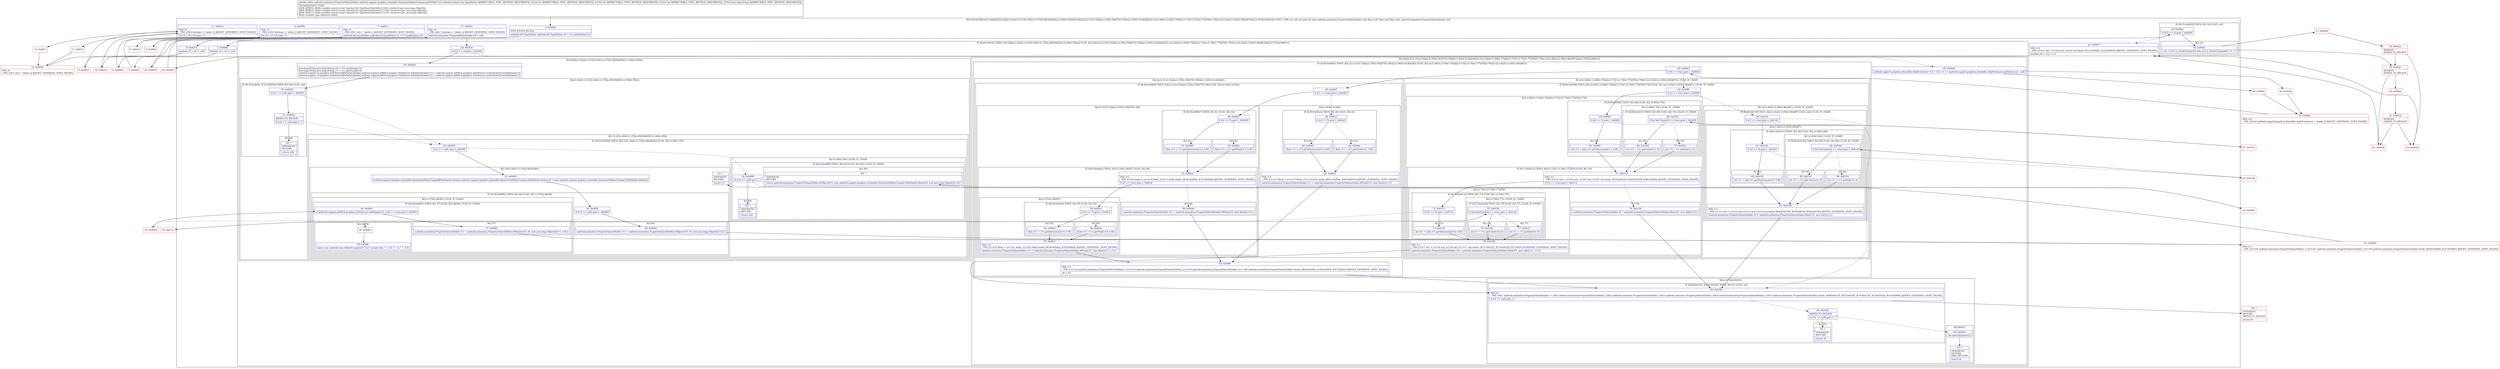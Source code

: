 digraph "CFG forandroid.support.graphics.drawable.AnimatorInflaterCompat.getPVH(Landroid\/content\/res\/TypedArray;IIILjava\/lang\/String;)Landroid\/animation\/PropertyValuesHolder;" {
subgraph cluster_Region_1414233797 {
label = "R(10:0|1|4|7|8|11|(1:16)|24|27|(2:29|(2:(1:92)|(1:(3:33|(1:40)(1:(1:37)(2:38|39))|93)(1:(1:94)(1:95)))))(3:44|(2:(2:(1:51)(1:52)|(2:(1:55)(1:56)|57)(1:58))(2:(1:60)(1:61)|62)|63)(1:(2:(1:66)(1:(1:69)(1:70))|(2:(1:73)(1:(1:76)(1:77))|78)(1:79))(1:(2:(1:82)(1:(1:85)(1:86))|87)))|(2:(1:97)|(2:90|91)))) | DECL_VAR: int null, int null, int null, android.animation.PropertyValuesHolder null, float null, float null, float null, android.animation.PropertyValuesHolder null\l";
node [shape=record,color=blue];
Node_0 [shape=record,label="{0\:\ 0x0000|MTH_ENTER_BLOCK\l|android.util.TypedValue android.util.TypedValue r0 = r11.peekValue(r13)\l}"];
Node_1 [shape=record,label="{1\:\ 0x0006|boolean r3 = r0 != null\l}"];
Node_4 [shape=record,label="{4\:\ 0x000b|PHI: r3 \l  PHI: (r3v0 boolean) =  binds: [] A[DONT_GENERATE, DONT_INLINE]\l|int r0 = r3 ? r0.type : 0\l}"];
Node_7 [shape=record,label="{7\:\ 0x0011|PHI: r0 \l  PHI: (r0v1 int) =  binds: [] A[DONT_GENERATE, DONT_INLINE]\l|android.util.TypedValue android.util.TypedValue r4 = r11.peekValue(r14)\l}"];
Node_8 [shape=record,label="{8\:\ 0x0015|boolean r5 = r4 != null\l}"];
Node_11 [shape=record,label="{11\:\ 0x001a|PHI: r5 \l  PHI: (r5v0 boolean) =  binds: [] A[DONT_GENERATE, DONT_INLINE]\l|int r4 = r5 ? r4.type : 0\l}"];
subgraph cluster_IfRegion_1766889358 {
label = "IF [B:15:0x0022] THEN: R(1:16) ELSE: null";
node [shape=record,color=blue];
Node_15 [shape=record,label="{15\:\ 0x0022|if (r12 == 4) goto L_0x0024\l}"];
subgraph cluster_Region_173157731 {
label = "R(1:16)";
node [shape=record,color=blue];
Node_16 [shape=record,label="{16\:\ 0x0024|r12 = ((!r3 \|\| !isColorType(r0)) && (!r5 \|\| !isColorType(r4))) ? 0 : 3\l}"];
}
}
Node_24 [shape=record,label="{24\:\ 0x0037|PHI: r12 \l  PHI: (r12v1 int) = (r12v0 int), (r12v9 int) binds: [B:15:0x0022, B:23:0x0036] A[DONT_GENERATE, DONT_INLINE]\l|boolean r6 = r12 == 0\l}"];
Node_27 [shape=record,label="{27\:\ 0x003c|PHI: r6 \l  PHI: (r6v1 boolean) =  binds: [] A[DONT_GENERATE, DONT_INLINE]\l|android.animation.PropertyValuesHolder r8 = null\l}"];
subgraph cluster_IfRegion_2043806847 {
label = "IF [B:28:0x003e] THEN: R(2:29|(2:(1:92)|(1:(3:33|(1:40)(1:(1:37)(2:38|39))|93)(1:(1:94)(1:95))))) ELSE: R(3:44|(2:(2:(1:51)(1:52)|(2:(1:55)(1:56)|57)(1:58))(2:(1:60)(1:61)|62)|63)(1:(2:(1:66)(1:(1:69)(1:70))|(2:(1:73)(1:(1:76)(1:77))|78)(1:79))(1:(2:(1:82)(1:(1:85)(1:86))|87)))|(2:(1:97)|(2:90|91)))";
node [shape=record,color=blue];
Node_28 [shape=record,label="{28\:\ 0x003e|if (r12 == 2) goto L_0x0040\l}"];
subgraph cluster_Region_668948158 {
label = "R(2:29|(2:(1:92)|(1:(3:33|(1:40)(1:(1:37)(2:38|39))|93)(1:(1:94)(1:95)))))";
node [shape=record,color=blue];
Node_29 [shape=record,label="{29\:\ 0x0040|java.lang.String java.lang.String r12 = r11.getString(r13)\ljava.lang.String java.lang.String r11 = r11.getString(r14)\landroid.support.v4.graphics.PathParser$PathDataNode[] android.support.p000v4.graphics.PathParser.PathDataNode[] r13 = android.support.p000v4.graphics.PathParser.createNodesFromPathData(r12)\landroid.support.v4.graphics.PathParser$PathDataNode[] android.support.p000v4.graphics.PathParser.PathDataNode[] r14 = android.support.p000v4.graphics.PathParser.createNodesFromPathData(r11)\l}"];
subgraph cluster_Region_1989998520 {
label = "R(2:(1:92)|(1:(3:33|(1:40)(1:(1:37)(2:38|39))|93)(1:(1:94)(1:95))))";
node [shape=record,color=blue];
subgraph cluster_IfRegion_2043406833 {
label = "IF [B:30:0x0050, B:31:0x0052] THEN: R(1:92) ELSE: null";
node [shape=record,color=blue];
Node_30 [shape=record,label="{30\:\ 0x0050|if (r13 == null) goto L_0x0052\l}"];
Node_31 [shape=record,label="{31\:\ 0x0052|ADDED_TO_REGION\l|if (r14 == null) goto L_?\l}"];
subgraph cluster_Region_1507279638 {
label = "R(1:92)";
node [shape=record,color=blue];
Node_92 [shape=record,label="{92\:\ ?|SYNTHETIC\lRETURN\l|return null\l}"];
}
}
subgraph cluster_Region_886457157 {
label = "R(1:(3:33|(1:40)(1:(1:37)(2:38|39))|93)(1:(1:94)(1:95)))";
node [shape=record,color=blue];
subgraph cluster_IfRegion_606990283 {
label = "IF [B:32:0x0054] THEN: R(3:33|(1:40)(1:(1:37)(2:38|39))|93) ELSE: R(1:(1:94)(1:95))";
node [shape=record,color=blue];
Node_32 [shape=record,label="{32\:\ 0x0054|if (r13 != null) goto L_0x0056\l}"];
subgraph cluster_Region_2065674709 {
label = "R(3:33|(1:40)(1:(1:37)(2:38|39))|93)";
node [shape=record,color=blue];
Node_33 [shape=record,label="{33\:\ 0x0056|android.support.graphics.drawable.AnimatorInflaterCompat$PathDataEvaluator android.support.graphics.drawable.AnimatorInflaterCompat.PathDataEvaluator r0 = new android.support.graphics.drawable.AnimatorInflaterCompat.PathDataEvaluator()\l}"];
subgraph cluster_IfRegion_1646787406 {
label = "IF [B:34:0x005b] THEN: R(1:40) ELSE: R(1:(1:37)(2:38|39))";
node [shape=record,color=blue];
Node_34 [shape=record,label="{34\:\ 0x005b|if (r14 == null) goto L_0x008d\l}"];
subgraph cluster_Region_2040145750 {
label = "R(1:40)";
node [shape=record,color=blue];
Node_40 [shape=record,label="{40\:\ 0x008d|android.animation.PropertyValuesHolder r11 = android.animation.PropertyValuesHolder.ofObject(r15, r0, new java.lang.Object[]\{r13\})\l}"];
}
subgraph cluster_Region_1565415516 {
label = "R(1:(1:37)(2:38|39)) | ELSE_IF_CHAIN\l";
node [shape=record,color=blue];
subgraph cluster_IfRegion_253619814 {
label = "IF [B:36:0x0061] THEN: R(1:37) ELSE: R(2:38|39) | ELSE_IF_CHAIN\l";
node [shape=record,color=blue];
Node_36 [shape=record,label="{36\:\ 0x0061|if (android.support.p000v4.graphics.PathParser.canMorph(r13, r14) == true) goto L_0x0063\l}"];
subgraph cluster_Region_691997205 {
label = "R(1:37)";
node [shape=record,color=blue];
Node_37 [shape=record,label="{37\:\ 0x0063|android.animation.PropertyValuesHolder r11 = android.animation.PropertyValuesHolder.ofObject(r15, r0, new java.lang.Object[]\{r13, r14\})\l}"];
}
subgraph cluster_Region_307005348 {
label = "R(2:38|39)";
node [shape=record,color=blue];
Node_38 [shape=record,label="{38\:\ 0x006e}"];
Node_39 [shape=record,label="{39\:\ 0x008c|throw new android.view.InflateException(\" Can't morph from \" + r12 + \" to \" + r11)\l}"];
}
}
}
}
Node_93 [shape=record,label="{93\:\ ?|SYNTHETIC\lRETURN\l|return r11\l}"];
}
subgraph cluster_Region_1291736442 {
label = "R(1:(1:94)(1:95)) | ELSE_IF_CHAIN\l";
node [shape=record,color=blue];
subgraph cluster_IfRegion_1253036235 {
label = "IF [B:42:0x0098] THEN: R(1:94) ELSE: R(1:95) | ELSE_IF_CHAIN\l";
node [shape=record,color=blue];
Node_42 [shape=record,label="{42\:\ 0x0098|if (r14 == null) goto L_?\l}"];
subgraph cluster_Region_802316288 {
label = "R(1:94)";
node [shape=record,color=blue];
Node_94 [shape=record,label="{94\:\ ?|SYNTHETIC\lRETURN\l|return null\l}"];
}
subgraph cluster_Region_706836774 {
label = "R(1:95)";
node [shape=record,color=blue];
Node_95 [shape=record,label="{95\:\ ?|SYNTHETIC\lRETURN\l|return android.animation.PropertyValuesHolder.ofObject(r15, new android.support.graphics.drawable.AnimatorInflaterCompat.PathDataEvaluator(), new java.lang.Object[]\{r14\})\l}"];
}
}
}
}
}
}
}
subgraph cluster_Region_513732417 {
label = "R(3:44|(2:(2:(1:51)(1:52)|(2:(1:55)(1:56)|57)(1:58))(2:(1:60)(1:61)|62)|63)(1:(2:(1:66)(1:(1:69)(1:70))|(2:(1:73)(1:(1:76)(1:77))|78)(1:79))(1:(2:(1:82)(1:(1:85)(1:86))|87)))|(2:(1:97)|(2:90|91)))";
node [shape=record,color=blue];
Node_44 [shape=record,label="{44\:\ 0x00a9|android.support.graphics.drawable.ArgbEvaluator r12 = r12 == 3 ? android.support.graphics.drawable.ArgbEvaluator.getInstance() : null\l}"];
subgraph cluster_IfRegion_1408458841 {
label = "IF [B:48:0x00b3] THEN: R(2:(2:(1:51)(1:52)|(2:(1:55)(1:56)|57)(1:58))(2:(1:60)(1:61)|62)|63) ELSE: R(1:(2:(1:66)(1:(1:69)(1:70))|(2:(1:73)(1:(1:76)(1:77))|78)(1:79))(1:(2:(1:82)(1:(1:85)(1:86))|87)))";
node [shape=record,color=blue];
Node_48 [shape=record,label="{48\:\ 0x00b3|if (r6 == true) goto L_0x00b5\l}"];
subgraph cluster_Region_1329266649 {
label = "R(2:(2:(1:51)(1:52)|(2:(1:55)(1:56)|57)(1:58))(2:(1:60)(1:61)|62)|63)";
node [shape=record,color=blue];
subgraph cluster_IfRegion_4868584 {
label = "IF [B:49:0x00b5] THEN: R(2:(1:51)(1:52)|(2:(1:55)(1:56)|57)(1:58)) ELSE: R(2:(1:60)(1:61)|62)";
node [shape=record,color=blue];
Node_49 [shape=record,label="{49\:\ 0x00b5|if (r3 == true) goto L_0x00b7\l}"];
subgraph cluster_Region_689492692 {
label = "R(2:(1:51)(1:52)|(2:(1:55)(1:56)|57)(1:58))";
node [shape=record,color=blue];
subgraph cluster_IfRegion_1622052258 {
label = "IF [B:50:0x00b7] THEN: R(1:51) ELSE: R(1:52)";
node [shape=record,color=blue];
Node_50 [shape=record,label="{50\:\ 0x00b7|if (r0 == 5) goto L_0x00b9\l}"];
subgraph cluster_Region_1178493714 {
label = "R(1:51)";
node [shape=record,color=blue];
Node_51 [shape=record,label="{51\:\ 0x00b9|float r13 = r11.getDimension(r13, 0.0f)\l}"];
}
subgraph cluster_Region_12942177 {
label = "R(1:52)";
node [shape=record,color=blue];
Node_52 [shape=record,label="{52\:\ 0x00be|float r13 = r11.getFloat(r13, 0.0f)\l}"];
}
}
subgraph cluster_IfRegion_630563427 {
label = "IF [B:53:0x00c2] THEN: R(2:(1:55)(1:56)|57) ELSE: R(1:58)";
node [shape=record,color=blue];
Node_53 [shape=record,label="{53\:\ 0x00c2|PHI: r13 \l  PHI: (r13v9 float) = (r13v10 float), (r13v11 float) binds: [B:52:0x00be, B:51:0x00b9] A[DONT_GENERATE, DONT_INLINE]\l|if (r5 == true) goto L_0x00c4\l}"];
subgraph cluster_Region_2014823774 {
label = "R(2:(1:55)(1:56)|57)";
node [shape=record,color=blue];
subgraph cluster_IfRegion_1541616402 {
label = "IF [B:54:0x00c4] THEN: R(1:55) ELSE: R(1:56)";
node [shape=record,color=blue];
Node_54 [shape=record,label="{54\:\ 0x00c4|if (r4 == 5) goto L_0x00c6\l}"];
subgraph cluster_Region_208284193 {
label = "R(1:55)";
node [shape=record,color=blue];
Node_55 [shape=record,label="{55\:\ 0x00c6|float r11 = r11.getDimension(r14, 0.0f)\l}"];
}
subgraph cluster_Region_745074828 {
label = "R(1:56)";
node [shape=record,color=blue];
Node_56 [shape=record,label="{56\:\ 0x00cb|float r11 = r11.getFloat(r14, 0.0f)\l}"];
}
}
Node_57 [shape=record,label="{57\:\ 0x00cf|PHI: r11 \l  PHI: (r11v19 float) = (r11v21 float), (r11v22 float) binds: [B:56:0x00cb, B:55:0x00c6] A[DONT_GENERATE, DONT_INLINE]\l|android.animation.PropertyValuesHolder r11 = android.animation.PropertyValuesHolder.ofFloat(r15, new float[]\{r13, r11\})\l}"];
}
subgraph cluster_Region_1475767270 {
label = "R(1:58)";
node [shape=record,color=blue];
Node_58 [shape=record,label="{58\:\ 0x00da|android.animation.PropertyValuesHolder r11 = android.animation.PropertyValuesHolder.ofFloat(r15, new float[]\{r13\})\l}"];
}
}
}
subgraph cluster_Region_847565664 {
label = "R(2:(1:60)(1:61)|62)";
node [shape=record,color=blue];
subgraph cluster_IfRegion_1408046263 {
label = "IF [B:59:0x00e3] THEN: R(1:60) ELSE: R(1:61)";
node [shape=record,color=blue];
Node_59 [shape=record,label="{59\:\ 0x00e3|if (r4 == 5) goto L_0x00e5\l}"];
subgraph cluster_Region_1678284125 {
label = "R(1:60)";
node [shape=record,color=blue];
Node_60 [shape=record,label="{60\:\ 0x00e5|float r11 = r11.getDimension(r14, 0.0f)\l}"];
}
subgraph cluster_Region_1887655934 {
label = "R(1:61)";
node [shape=record,color=blue];
Node_61 [shape=record,label="{61\:\ 0x00ea|float r11 = r11.getFloat(r14, 0.0f)\l}"];
}
}
Node_62 [shape=record,label="{62\:\ 0x00ee|PHI: r11 \l  PHI: (r11v13 float) = (r11v15 float), (r11v16 float) binds: [B:61:0x00ea, B:60:0x00e5] A[DONT_GENERATE, DONT_INLINE]\l|android.animation.PropertyValuesHolder r11 = android.animation.PropertyValuesHolder.ofFloat(r15, new float[]\{r11\})\l}"];
}
}
Node_63 [shape=record,label="{63\:\ 0x00f6|PHI: r11 \l  PHI: (r11v12 android.animation.PropertyValuesHolder) = (r11v14 android.animation.PropertyValuesHolder), (r11v18 android.animation.PropertyValuesHolder), (r11v20 android.animation.PropertyValuesHolder) binds: [B:62:0x00ee, B:58:0x00da, B:57:0x00cf] A[DONT_GENERATE, DONT_INLINE]\l|r8 = r11\l}"];
}
subgraph cluster_Region_104592147 {
label = "R(1:(2:(1:66)(1:(1:69)(1:70))|(2:(1:73)(1:(1:76)(1:77))|78)(1:79))(1:(2:(1:82)(1:(1:85)(1:86))|87))) | ELSE_IF_CHAIN\l";
node [shape=record,color=blue];
subgraph cluster_IfRegion_1864137682 {
label = "IF [B:64:0x00f9] THEN: R(2:(1:66)(1:(1:69)(1:70))|(2:(1:73)(1:(1:76)(1:77))|78)(1:79)) ELSE: R(1:(2:(1:82)(1:(1:85)(1:86))|87)) | ELSE_IF_CHAIN\l";
node [shape=record,color=blue];
Node_64 [shape=record,label="{64\:\ 0x00f9|if (r3 == true) goto L_0x00fb\l}"];
subgraph cluster_Region_953164587 {
label = "R(2:(1:66)(1:(1:69)(1:70))|(2:(1:73)(1:(1:76)(1:77))|78)(1:79))";
node [shape=record,color=blue];
subgraph cluster_IfRegion_2072813025 {
label = "IF [B:65:0x00fb] THEN: R(1:66) ELSE: R(1:(1:69)(1:70))";
node [shape=record,color=blue];
Node_65 [shape=record,label="{65\:\ 0x00fb|if (r0 == 5) goto L_0x00fd\l}"];
subgraph cluster_Region_1980276212 {
label = "R(1:66)";
node [shape=record,color=blue];
Node_66 [shape=record,label="{66\:\ 0x00fd|int r13 = (int) r11.getDimension(r13, 0.0f)\l}"];
}
subgraph cluster_Region_71206481 {
label = "R(1:(1:69)(1:70)) | ELSE_IF_CHAIN\l";
node [shape=record,color=blue];
subgraph cluster_IfRegion_693866097 {
label = "IF [B:68:0x0107] THEN: R(1:69) ELSE: R(1:70) | ELSE_IF_CHAIN\l";
node [shape=record,color=blue];
Node_68 [shape=record,label="{68\:\ 0x0107|if (isColorType(r0) == true) goto L_0x0109\l}"];
subgraph cluster_Region_700174556 {
label = "R(1:69)";
node [shape=record,color=blue];
Node_69 [shape=record,label="{69\:\ 0x0109|int r13 = r11.getColor(r13, 0)\l}"];
}
subgraph cluster_Region_1806956552 {
label = "R(1:70)";
node [shape=record,color=blue];
Node_70 [shape=record,label="{70\:\ 0x010e|int r13 = r11.getInt(r13, 0)\l}"];
}
}
}
}
subgraph cluster_IfRegion_834861294 {
label = "IF [B:71:0x0112] THEN: R(2:(1:73)(1:(1:76)(1:77))|78) ELSE: R(1:79)";
node [shape=record,color=blue];
Node_71 [shape=record,label="{71\:\ 0x0112|PHI: r13 \l  PHI: (r13v3 int) = (r13v4 int), (r13v5 int), (r13v7 int) binds: [B:70:0x010e, B:69:0x0109, B:66:0x00fd] A[DONT_GENERATE, DONT_INLINE]\l|if (r5 == true) goto L_0x0114\l}"];
subgraph cluster_Region_117683912 {
label = "R(2:(1:73)(1:(1:76)(1:77))|78)";
node [shape=record,color=blue];
subgraph cluster_IfRegion_1968083884 {
label = "IF [B:72:0x0114] THEN: R(1:73) ELSE: R(1:(1:76)(1:77))";
node [shape=record,color=blue];
Node_72 [shape=record,label="{72\:\ 0x0114|if (r4 == 5) goto L_0x0116\l}"];
subgraph cluster_Region_5314979 {
label = "R(1:73)";
node [shape=record,color=blue];
Node_73 [shape=record,label="{73\:\ 0x0116|int r11 = (int) r11.getDimension(r14, 0.0f)\l}"];
}
subgraph cluster_Region_1809803888 {
label = "R(1:(1:76)(1:77)) | ELSE_IF_CHAIN\l";
node [shape=record,color=blue];
subgraph cluster_IfRegion_728465071 {
label = "IF [B:75:0x0120] THEN: R(1:76) ELSE: R(1:77) | ELSE_IF_CHAIN\l";
node [shape=record,color=blue];
Node_75 [shape=record,label="{75\:\ 0x0120|if (isColorType(r4) == true) goto L_0x0122\l}"];
subgraph cluster_Region_2006653628 {
label = "R(1:76)";
node [shape=record,color=blue];
Node_76 [shape=record,label="{76\:\ 0x0122|int r11 = r11.getColor(r14, 0)\l}"];
}
subgraph cluster_Region_52216175 {
label = "R(1:77)";
node [shape=record,color=blue];
Node_77 [shape=record,label="{77\:\ 0x0127|int r11 = r11.getInt(r14, 0)\l}"];
}
}
}
}
Node_78 [shape=record,label="{78\:\ 0x012b|PHI: r11 \l  PHI: (r11v7 int) = (r11v8 int), (r11v9 int), (r11v11 int) binds: [B:77:0x0127, B:76:0x0122, B:73:0x0116] A[DONT_GENERATE, DONT_INLINE]\l|android.animation.PropertyValuesHolder r8 = android.animation.PropertyValuesHolder.ofInt(r15, new int[]\{r13, r11\})\l}"];
}
subgraph cluster_Region_1604846757 {
label = "R(1:79)";
node [shape=record,color=blue];
Node_79 [shape=record,label="{79\:\ 0x0136|android.animation.PropertyValuesHolder r8 = android.animation.PropertyValuesHolder.ofInt(r15, new int[]\{r13\})\l}"];
}
}
}
subgraph cluster_Region_849723251 {
label = "R(1:(2:(1:82)(1:(1:85)(1:86))|87)) | ELSE_IF_CHAIN\l";
node [shape=record,color=blue];
subgraph cluster_IfRegion_775821474 {
label = "IF [B:80:0x013f] THEN: R(2:(1:82)(1:(1:85)(1:86))|87) ELSE: null | ELSE_IF_CHAIN\l";
node [shape=record,color=blue];
Node_80 [shape=record,label="{80\:\ 0x013f|if (r5 == true) goto L_0x0141\l}"];
subgraph cluster_Region_589165198 {
label = "R(2:(1:82)(1:(1:85)(1:86))|87)";
node [shape=record,color=blue];
subgraph cluster_IfRegion_1775412083 {
label = "IF [B:81:0x0141] THEN: R(1:82) ELSE: R(1:(1:85)(1:86))";
node [shape=record,color=blue];
Node_81 [shape=record,label="{81\:\ 0x0141|if (r4 == 5) goto L_0x0143\l}"];
subgraph cluster_Region_37682153 {
label = "R(1:82)";
node [shape=record,color=blue];
Node_82 [shape=record,label="{82\:\ 0x0143|int r11 = (int) r11.getDimension(r14, 0.0f)\l}"];
}
subgraph cluster_Region_190122871 {
label = "R(1:(1:85)(1:86)) | ELSE_IF_CHAIN\l";
node [shape=record,color=blue];
subgraph cluster_IfRegion_1386306130 {
label = "IF [B:84:0x014d] THEN: R(1:85) ELSE: R(1:86) | ELSE_IF_CHAIN\l";
node [shape=record,color=blue];
Node_84 [shape=record,label="{84\:\ 0x014d|if (isColorType(r4) == true) goto L_0x014f\l}"];
subgraph cluster_Region_336166075 {
label = "R(1:85)";
node [shape=record,color=blue];
Node_85 [shape=record,label="{85\:\ 0x014f|int r11 = r11.getColor(r14, 0)\l}"];
}
subgraph cluster_Region_1651771341 {
label = "R(1:86)";
node [shape=record,color=blue];
Node_86 [shape=record,label="{86\:\ 0x0154|int r11 = r11.getInt(r14, 0)\l}"];
}
}
}
}
Node_87 [shape=record,label="{87\:\ 0x0158|PHI: r11 \l  PHI: (r11v1 int) = (r11v2 int), (r11v3 int), (r11v5 int) binds: [B:86:0x0154, B:85:0x014f, B:82:0x0143] A[DONT_GENERATE, DONT_INLINE]\l|android.animation.PropertyValuesHolder r8 = android.animation.PropertyValuesHolder.ofInt(r15, new int[]\{r11\})\l}"];
}
}
}
}
}
}
subgraph cluster_Region_2066286658 {
label = "R(2:(1:97)|(2:90|91))";
node [shape=record,color=blue];
subgraph cluster_IfRegion_58719538 {
label = "IF [B:88:0x0160, B:89:0x0162] THEN: R(1:97) ELSE: null";
node [shape=record,color=blue];
Node_88 [shape=record,label="{88\:\ 0x0160|PHI: r8 \l  PHI: (r8v1 android.animation.PropertyValuesHolder) = (r8v0 android.animation.PropertyValuesHolder), (r8v2 android.animation.PropertyValuesHolder), (r8v3 android.animation.PropertyValuesHolder), (r8v4 android.animation.PropertyValuesHolder), (r8v5 android.animation.PropertyValuesHolder) binds: [B:80:0x013f, B:87:0x0158, B:79:0x0136, B:78:0x012b, B:63:0x00f6] A[DONT_GENERATE, DONT_INLINE]\l|if (r8 == null) goto L_?\l}"];
Node_89 [shape=record,label="{89\:\ 0x0162|ADDED_TO_REGION\l|if (r12 == null) goto L_?\l}"];
subgraph cluster_Region_485313748 {
label = "R(1:97)";
node [shape=record,color=blue];
Node_97 [shape=record,label="{97\:\ ?|SYNTHETIC\lRETURN\l|return r8\l}"];
}
}
subgraph cluster_Region_113384567 {
label = "R(2:90|91)";
node [shape=record,color=blue];
Node_90 [shape=record,label="{90\:\ 0x0164|r8.setEvaluator(r12)\l}"];
Node_91 [shape=record,label="{91\:\ ?|SYNTHETIC\lRETURN\lORIG_RETURN\l|return r8\l}"];
}
}
}
}
}
Node_2 [shape=record,color=red,label="{2\:\ 0x0008}"];
Node_3 [shape=record,color=red,label="{3\:\ 0x000a}"];
Node_5 [shape=record,color=red,label="{5\:\ 0x000d}"];
Node_6 [shape=record,color=red,label="{6\:\ 0x0010}"];
Node_9 [shape=record,color=red,label="{9\:\ 0x0017}"];
Node_10 [shape=record,color=red,label="{10\:\ 0x0019}"];
Node_12 [shape=record,color=red,label="{12\:\ 0x001c}"];
Node_13 [shape=record,color=red,label="{13\:\ 0x001f}"];
Node_14 [shape=record,color=red,label="{14\:\ 0x0020|PHI: r4 \l  PHI: (r4v1 int) =  binds: [] A[DONT_GENERATE, DONT_INLINE]\l}"];
Node_17 [shape=record,color=red,label="{17\:\ 0x0026}"];
Node_18 [shape=record,color=red,label="{18\:\ 0x002a|REMOVE\lADDED_TO_REGION\l}"];
Node_19 [shape=record,color=red,label="{19\:\ 0x002c|REMOVE\lADDED_TO_REGION\l}"];
Node_20 [shape=record,color=red,label="{20\:\ 0x002e}"];
Node_21 [shape=record,color=red,label="{21\:\ 0x0032|REMOVE\lADDED_TO_REGION\l}"];
Node_22 [shape=record,color=red,label="{22\:\ 0x0034}"];
Node_23 [shape=record,color=red,label="{23\:\ 0x0036}"];
Node_25 [shape=record,color=red,label="{25\:\ 0x0039}"];
Node_26 [shape=record,color=red,label="{26\:\ 0x003b}"];
Node_35 [shape=record,color=red,label="{35\:\ 0x005d}"];
Node_41 [shape=record,color=red,label="{41\:\ 0x0095|PHI: r11 \l  PHI: (r11v25 android.animation.PropertyValuesHolder) = (r11v27 android.animation.PropertyValuesHolder), (r11v30 android.animation.PropertyValuesHolder) binds: [B:40:0x008d, B:37:0x0063] A[DONT_GENERATE, DONT_INLINE]\l}"];
Node_43 [shape=record,color=red,label="{43\:\ 0x009a}"];
Node_45 [shape=record,color=red,label="{45\:\ 0x00ab}"];
Node_46 [shape=record,color=red,label="{46\:\ 0x00b0}"];
Node_47 [shape=record,color=red,label="{47\:\ 0x00b1|PHI: r12 \l  PHI: (r12v2 android.support.graphics.drawable.ArgbEvaluator) =  binds: [] A[DONT_GENERATE, DONT_INLINE]\l}"];
Node_67 [shape=record,color=red,label="{67\:\ 0x0103}"];
Node_74 [shape=record,color=red,label="{74\:\ 0x011c}"];
Node_83 [shape=record,color=red,label="{83\:\ 0x0149}"];
Node_96 [shape=record,color=red,label="{96\:\ ?|SYNTHETIC\lRETURN\lADDED_TO_REGION\l|return r8\l}"];
MethodNode[shape=record,label="{private static android.animation.PropertyValuesHolder android.support.graphics.drawable.AnimatorInflaterCompat.getPVH((r11v0 android.content.res.TypedArray A[IMMUTABLE_TYPE, METHOD_ARGUMENT]), (r12v0 int A[IMMUTABLE_TYPE, METHOD_ARGUMENT]), (r13v0 int A[IMMUTABLE_TYPE, METHOD_ARGUMENT]), (r14v0 int A[IMMUTABLE_TYPE, METHOD_ARGUMENT]), (r15v0 java.lang.String A[IMMUTABLE_TYPE, METHOD_ARGUMENT]))  | INCONSISTENT_CODE\lJADX DEBUG: Multi\-variable search result rejected for TypeSearchVarInfo\{r12v6, resolved type: java.lang.Object[]\}\lJADX DEBUG: Multi\-variable search result rejected for TypeSearchVarInfo\{r11v26, resolved type: java.lang.Object[]\}\lJADX DEBUG: Multi\-variable search result rejected for TypeSearchVarInfo\{r11v29, resolved type: java.lang.Object[]\}\lMulti\-variable type inference failed\l}"];
MethodNode -> Node_0;
Node_0 -> Node_1;
Node_1 -> Node_2;
Node_1 -> Node_3;
Node_4 -> Node_5;
Node_4 -> Node_6;
Node_7 -> Node_8;
Node_8 -> Node_9;
Node_8 -> Node_10;
Node_11 -> Node_12;
Node_11 -> Node_13;
Node_15 -> Node_16;
Node_15 -> Node_24[style=dashed];
Node_16 -> Node_17;
Node_16 -> Node_19;
Node_24 -> Node_25;
Node_24 -> Node_26;
Node_27 -> Node_28;
Node_28 -> Node_29;
Node_28 -> Node_44[style=dashed];
Node_29 -> Node_30;
Node_30 -> Node_31;
Node_30 -> Node_32[style=dashed];
Node_31 -> Node_32[style=dashed];
Node_31 -> Node_92;
Node_32 -> Node_33;
Node_32 -> Node_42[style=dashed];
Node_33 -> Node_34;
Node_34 -> Node_35[style=dashed];
Node_34 -> Node_40;
Node_40 -> Node_41;
Node_36 -> Node_37;
Node_36 -> Node_38[style=dashed];
Node_37 -> Node_41;
Node_38 -> Node_39;
Node_42 -> Node_43[style=dashed];
Node_42 -> Node_94;
Node_44 -> Node_45;
Node_44 -> Node_46;
Node_48 -> Node_49;
Node_48 -> Node_64[style=dashed];
Node_49 -> Node_50;
Node_49 -> Node_59[style=dashed];
Node_50 -> Node_51;
Node_50 -> Node_52[style=dashed];
Node_51 -> Node_53;
Node_52 -> Node_53;
Node_53 -> Node_54;
Node_53 -> Node_58[style=dashed];
Node_54 -> Node_55;
Node_54 -> Node_56[style=dashed];
Node_55 -> Node_57;
Node_56 -> Node_57;
Node_57 -> Node_63;
Node_58 -> Node_63;
Node_59 -> Node_60;
Node_59 -> Node_61[style=dashed];
Node_60 -> Node_62;
Node_61 -> Node_62;
Node_62 -> Node_63;
Node_63 -> Node_88;
Node_64 -> Node_65;
Node_64 -> Node_80[style=dashed];
Node_65 -> Node_66;
Node_65 -> Node_67[style=dashed];
Node_66 -> Node_71;
Node_68 -> Node_69;
Node_68 -> Node_70[style=dashed];
Node_69 -> Node_71;
Node_70 -> Node_71;
Node_71 -> Node_72;
Node_71 -> Node_79[style=dashed];
Node_72 -> Node_73;
Node_72 -> Node_74[style=dashed];
Node_73 -> Node_78;
Node_75 -> Node_76;
Node_75 -> Node_77[style=dashed];
Node_76 -> Node_78;
Node_77 -> Node_78;
Node_78 -> Node_88;
Node_79 -> Node_88;
Node_80 -> Node_81;
Node_80 -> Node_88[style=dashed];
Node_81 -> Node_82;
Node_81 -> Node_83[style=dashed];
Node_82 -> Node_87;
Node_84 -> Node_85;
Node_84 -> Node_86[style=dashed];
Node_85 -> Node_87;
Node_86 -> Node_87;
Node_87 -> Node_88;
Node_88 -> Node_89[style=dashed];
Node_88 -> Node_96;
Node_89 -> Node_90[style=dashed];
Node_89 -> Node_97;
Node_90 -> Node_91;
Node_2 -> Node_4;
Node_3 -> Node_4;
Node_5 -> Node_7;
Node_6 -> Node_7;
Node_9 -> Node_11;
Node_10 -> Node_11;
Node_12 -> Node_14;
Node_13 -> Node_14;
Node_14 -> Node_15;
Node_17 -> Node_18;
Node_18 -> Node_19;
Node_18 -> Node_22;
Node_19 -> Node_20;
Node_19 -> Node_23;
Node_20 -> Node_21;
Node_21 -> Node_22;
Node_21 -> Node_23;
Node_22 -> Node_24;
Node_23 -> Node_24;
Node_25 -> Node_27;
Node_26 -> Node_27;
Node_35 -> Node_36;
Node_41 -> Node_93;
Node_43 -> Node_95;
Node_45 -> Node_47;
Node_46 -> Node_47;
Node_47 -> Node_48;
Node_67 -> Node_68;
Node_74 -> Node_75;
Node_83 -> Node_84;
}

